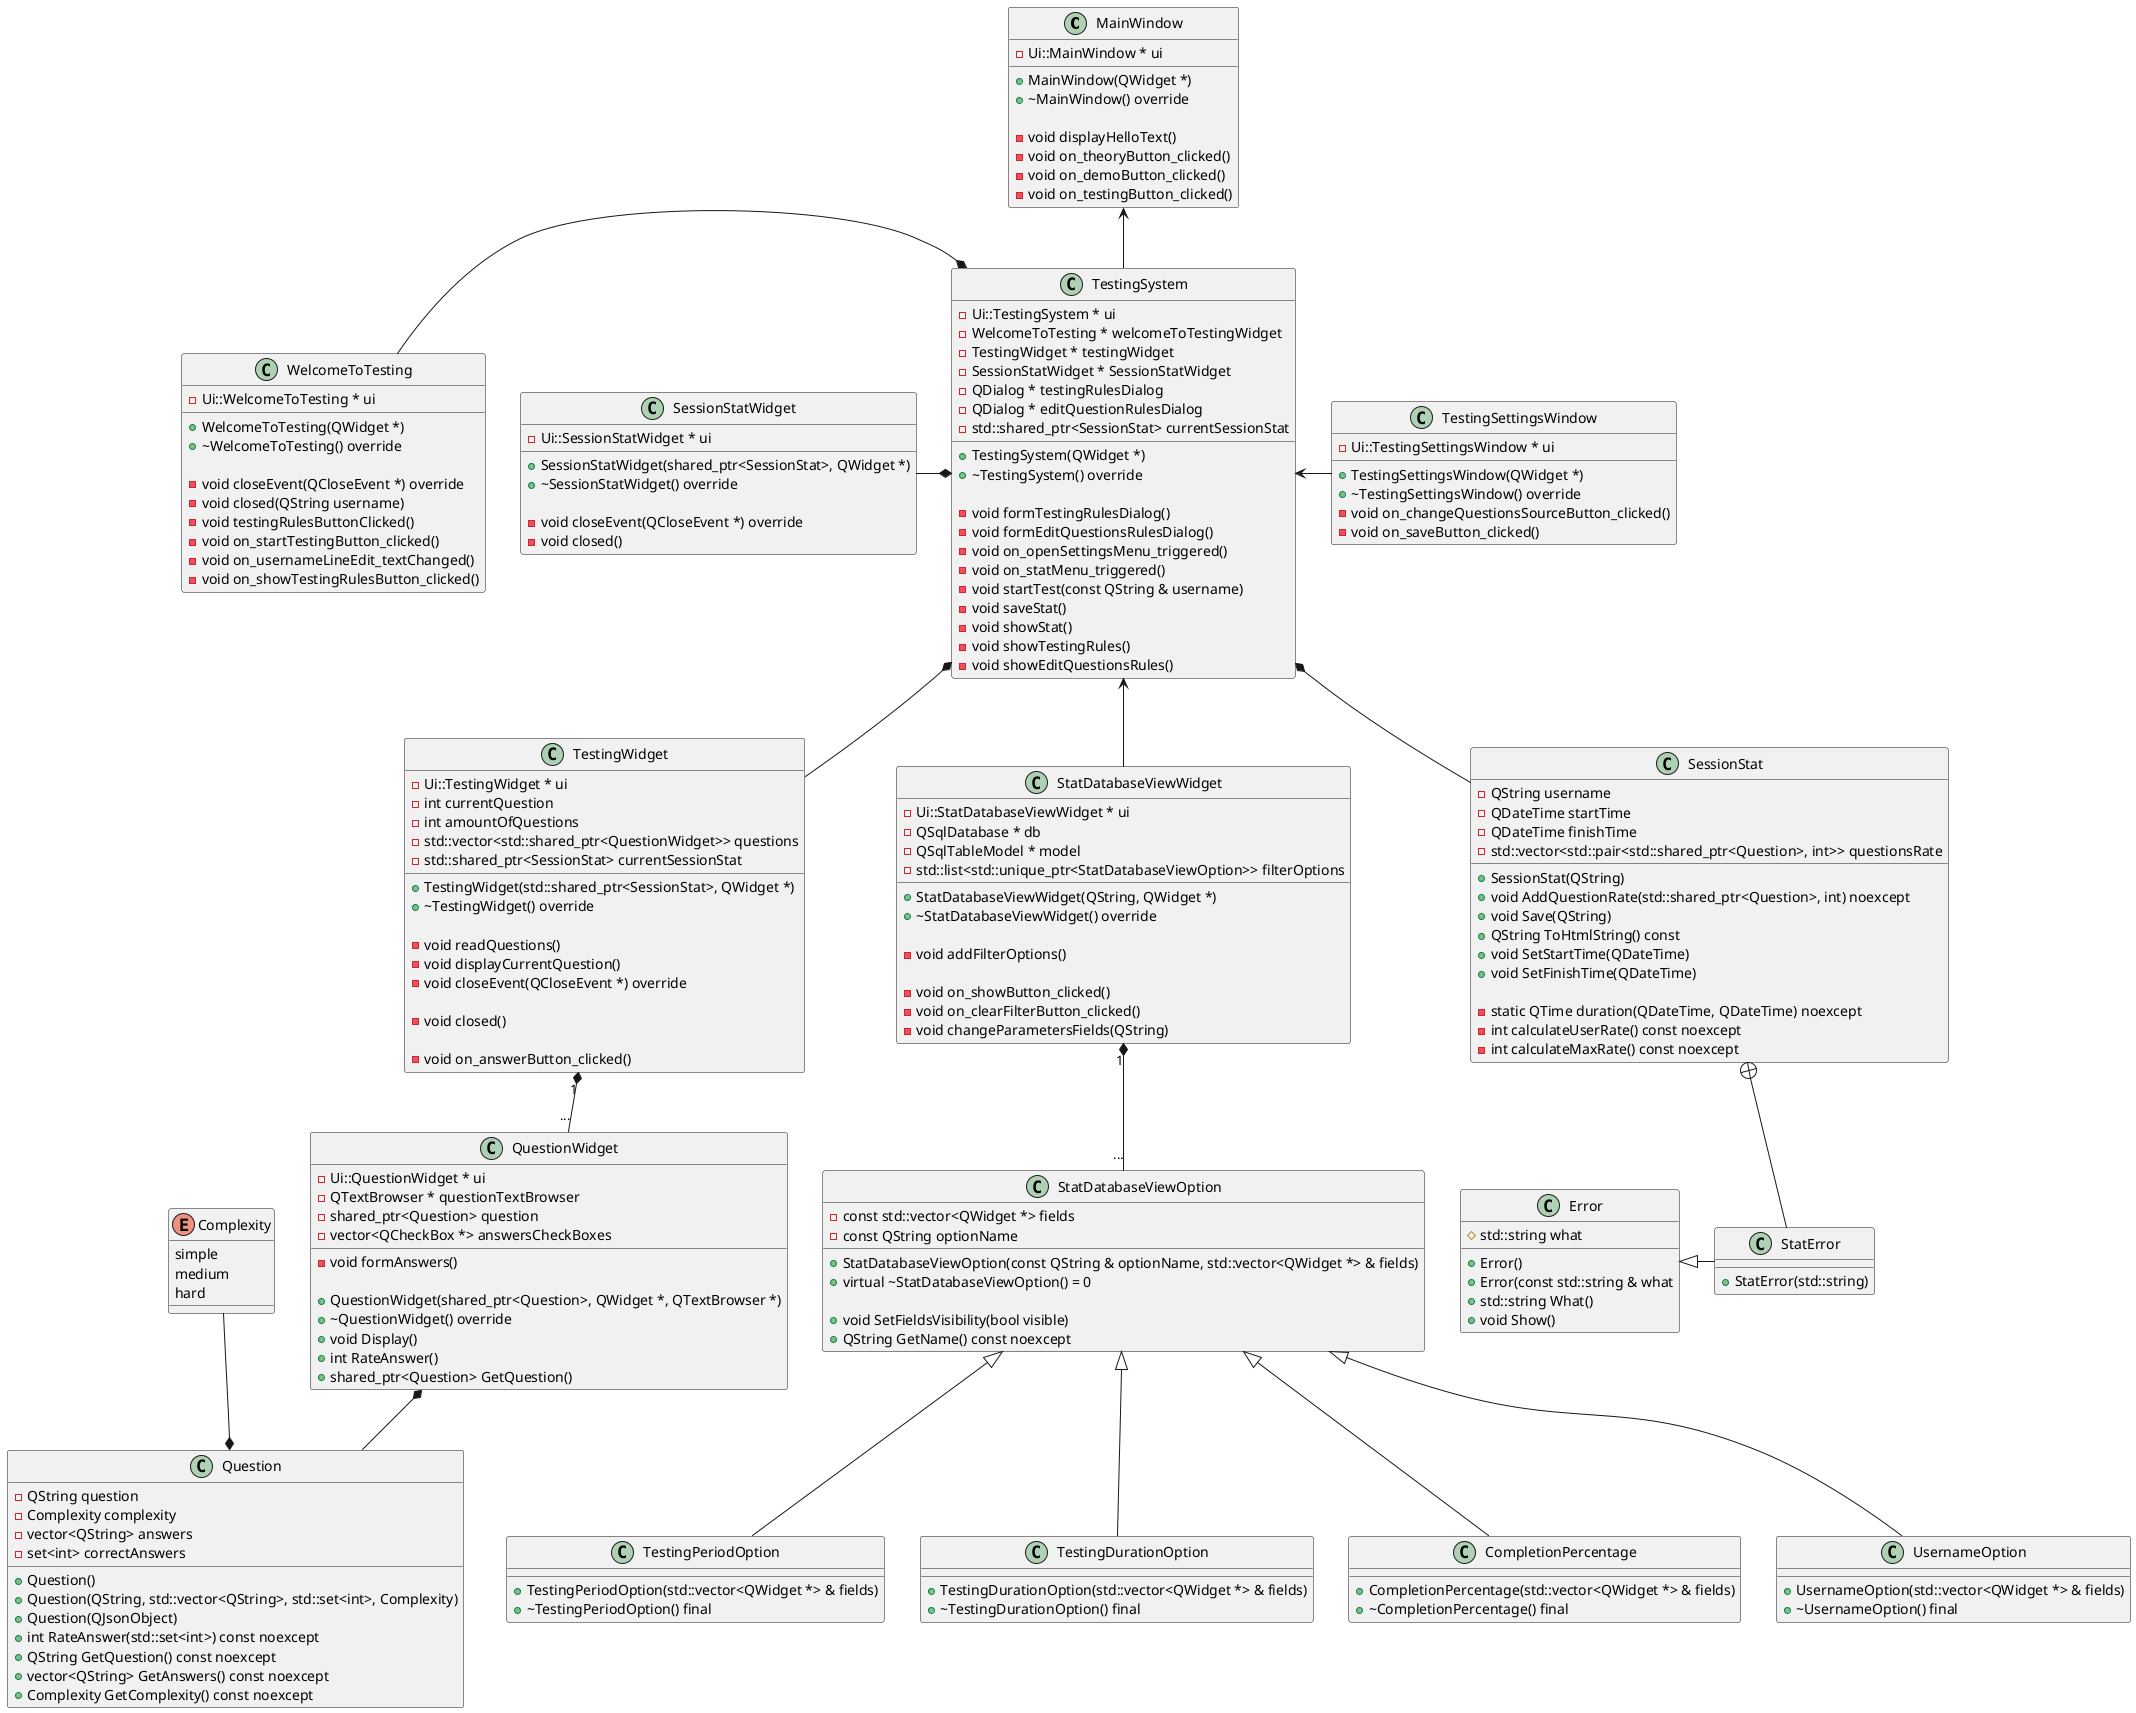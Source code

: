 @startuml
'https://plantuml.com/class-diagram

class MainWindow {
    - Ui::MainWindow * ui

    + MainWindow(QWidget *)
    + ~MainWindow() override

    - void displayHelloText()
    - void on_theoryButton_clicked()
    - void on_demoButton_clicked()
    - void on_testingButton_clicked()
}

class TestingSystem {
	- Ui::TestingSystem * ui
	- WelcomeToTesting * welcomeToTestingWidget
	- TestingWidget * testingWidget
	- SessionStatWidget * SessionStatWidget
	- QDialog * testingRulesDialog
    - QDialog * editQuestionRulesDialog
	- std::shared_ptr<SessionStat> currentSessionStat

	+ TestingSystem(QWidget *)
	+ ~TestingSystem() override

	- void formTestingRulesDialog()
    - void formEditQuestionsRulesDialog()
	- void on_openSettingsMenu_triggered()
	- void on_statMenu_triggered()
	- void startTest(const QString & username)
	- void saveStat()
	- void showStat()
	- void showTestingRules()
    - void showEditQuestionsRules()
}
MainWindow <-- TestingSystem

class QuestionWidget {
	- Ui::QuestionWidget * ui
	- QTextBrowser * questionTextBrowser
	- shared_ptr<Question> question
	- vector<QCheckBox *> answersCheckBoxes
	- void formAnswers()

	+ QuestionWidget(shared_ptr<Question>, QWidget *, QTextBrowser *)
	+ ~QuestionWidget() override
	+ void Display()
	+ int RateAnswer()
	+ shared_ptr<Question> GetQuestion()
}
TestingWidget "1" *-- "..." QuestionWidget

enum Complexity {
    simple
    medium
    hard
}
class Question {
	- QString question
	- Complexity complexity
	- vector<QString> answers
	- set<int> correctAnswers

	+ Question()
	+ Question(QString, std::vector<QString>, std::set<int>, Complexity)
	+ Question(QJsonObject)
	+ int RateAnswer(std::set<int>) const noexcept
	+ QString GetQuestion() const noexcept
	+ vector<QString> GetAnswers() const noexcept
	+ Complexity GetComplexity() const noexcept
}
Question *-up- Complexity
QuestionWidget *-- Question

class SessionStatWidget {
    - Ui::SessionStatWidget * ui

	+ SessionStatWidget(shared_ptr<SessionStat>, QWidget *)
	+ ~SessionStatWidget() override

	- void closeEvent(QCloseEvent *) override
	- void closed()
}
TestingSystem *-left- SessionStatWidget

class StatDatabaseViewWidget {
	- Ui::StatDatabaseViewWidget * ui
	- QSqlDatabase * db
	- QSqlTableModel * model
	- std::list<std::unique_ptr<StatDatabaseViewOption>> filterOptions

	+ StatDatabaseViewWidget(QString, QWidget *)
	+ ~StatDatabaseViewWidget() override

	- void addFilterOptions()

	- void on_showButton_clicked()
	- void on_clearFilterButton_clicked()
	- void changeParametersFields(QString)
}
TestingSystem <-- StatDatabaseViewWidget

class StatError {
    + StatError(std::string)
}
Error <|-right- StatError
SessionStat +-- StatError

class SessionStat {
	- QString username
	- QDateTime startTime
	- QDateTime finishTime
	- std::vector<std::pair<std::shared_ptr<Question>, int>> questionsRate

	+ SessionStat(QString)
	+ void AddQuestionRate(std::shared_ptr<Question>, int) noexcept
	+ void Save(QString)
	+ QString ToHtmlString() const
	+ void SetStartTime(QDateTime)
	+ void SetFinishTime(QDateTime)

	- static QTime duration(QDateTime, QDateTime) noexcept
	- int calculateUserRate() const noexcept
	- int calculateMaxRate() const noexcept
}

TestingSystem *-- SessionStat

class WelcomeToTesting {
	- Ui::WelcomeToTesting * ui

	+ WelcomeToTesting(QWidget *)
	+ ~WelcomeToTesting() override

	- void closeEvent(QCloseEvent *) override
	- void closed(QString username)
	- void testingRulesButtonClicked()
	- void on_startTestingButton_clicked()
	- void on_usernameLineEdit_textChanged()
	- void on_showTestingRulesButton_clicked()
}
TestingSystem *-left- WelcomeToTesting

class TestingSettingsWindow {
	- Ui::TestingSettingsWindow * ui

	+ TestingSettingsWindow(QWidget *)
	+ ~TestingSettingsWindow() override
	- void on_changeQuestionsSourceButton_clicked()
	- void on_saveButton_clicked()
}
TestingSystem <- TestingSettingsWindow

class TestingWidget {
	- Ui::TestingWidget * ui
	- int currentQuestion
	- int amountOfQuestions
	- std::vector<std::shared_ptr<QuestionWidget>> questions
	- std::shared_ptr<SessionStat> currentSessionStat

    + TestingWidget(std::shared_ptr<SessionStat>, QWidget *)
    + ~TestingWidget() override

	- void readQuestions()
	- void displayCurrentQuestion()
	- void closeEvent(QCloseEvent *) override

	- void closed()

	- void on_answerButton_clicked()
}
TestingSystem *-- TestingWidget

class StatDatabaseViewOption {
    - const std::vector<QWidget *> fields
    - const QString optionName

    + StatDatabaseViewOption(const QString & optionName, std::vector<QWidget *> & fields)
    + virtual ~StatDatabaseViewOption() = 0

    + void SetFieldsVisibility(bool visible)
    + QString GetName() const noexcept
}
StatDatabaseViewWidget "1" *-- "..." StatDatabaseViewOption

class UsernameOption {
    + UsernameOption(std::vector<QWidget *> & fields)
    + ~UsernameOption() final
}
StatDatabaseViewOption <|-- UsernameOption

class TestingPeriodOption {
    + TestingPeriodOption(std::vector<QWidget *> & fields)
    + ~TestingPeriodOption() final
}
StatDatabaseViewOption <|-- TestingPeriodOption

class TestingDurationOption {
    + TestingDurationOption(std::vector<QWidget *> & fields)
    + ~TestingDurationOption() final
}
StatDatabaseViewOption <|-- TestingDurationOption

class CompletionPercentage {
    + CompletionPercentage(std::vector<QWidget *> & fields)
    + ~CompletionPercentage() final
}
StatDatabaseViewOption <|-- CompletionPercentage

class Error {
    # std::string what

    + Error()
    + Error(const std::string & what
    + std::string What()
    + void Show()
}

@enduml